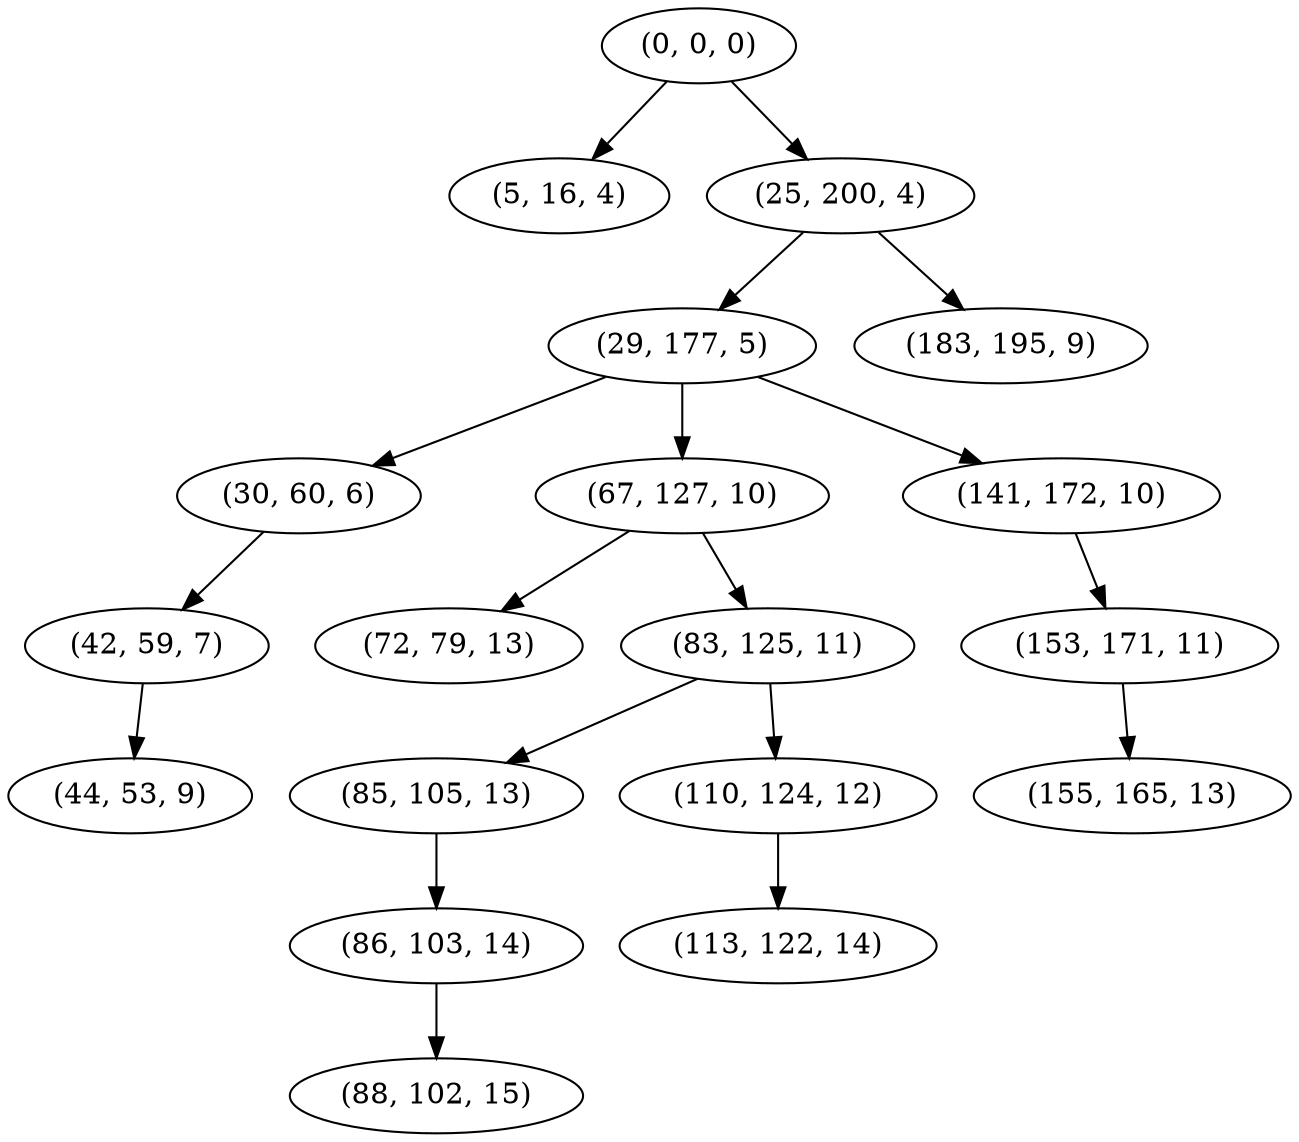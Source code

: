 digraph tree {
    "(0, 0, 0)";
    "(5, 16, 4)";
    "(25, 200, 4)";
    "(29, 177, 5)";
    "(30, 60, 6)";
    "(42, 59, 7)";
    "(44, 53, 9)";
    "(67, 127, 10)";
    "(72, 79, 13)";
    "(83, 125, 11)";
    "(85, 105, 13)";
    "(86, 103, 14)";
    "(88, 102, 15)";
    "(110, 124, 12)";
    "(113, 122, 14)";
    "(141, 172, 10)";
    "(153, 171, 11)";
    "(155, 165, 13)";
    "(183, 195, 9)";
    "(0, 0, 0)" -> "(5, 16, 4)";
    "(0, 0, 0)" -> "(25, 200, 4)";
    "(25, 200, 4)" -> "(29, 177, 5)";
    "(25, 200, 4)" -> "(183, 195, 9)";
    "(29, 177, 5)" -> "(30, 60, 6)";
    "(29, 177, 5)" -> "(67, 127, 10)";
    "(29, 177, 5)" -> "(141, 172, 10)";
    "(30, 60, 6)" -> "(42, 59, 7)";
    "(42, 59, 7)" -> "(44, 53, 9)";
    "(67, 127, 10)" -> "(72, 79, 13)";
    "(67, 127, 10)" -> "(83, 125, 11)";
    "(83, 125, 11)" -> "(85, 105, 13)";
    "(83, 125, 11)" -> "(110, 124, 12)";
    "(85, 105, 13)" -> "(86, 103, 14)";
    "(86, 103, 14)" -> "(88, 102, 15)";
    "(110, 124, 12)" -> "(113, 122, 14)";
    "(141, 172, 10)" -> "(153, 171, 11)";
    "(153, 171, 11)" -> "(155, 165, 13)";
}
